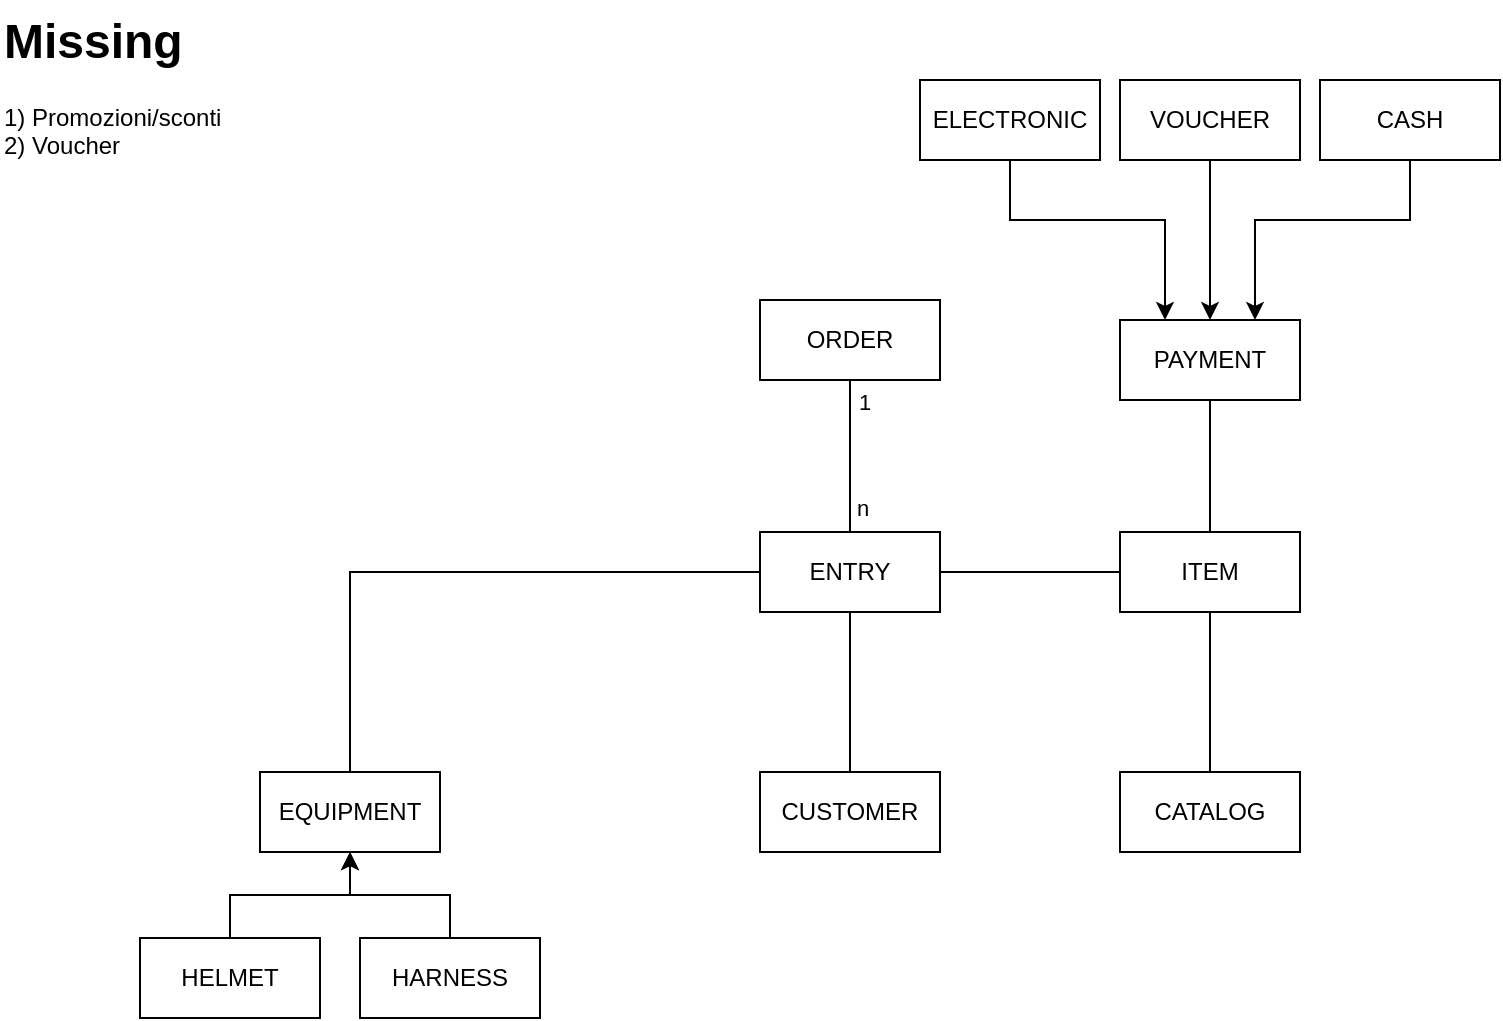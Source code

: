 <mxfile version="24.2.1" type="github">
  <diagram name="Pagina-1" id="jJnESbs7p5enPKDtaaTV">
    <mxGraphModel dx="1050" dy="566" grid="1" gridSize="10" guides="1" tooltips="1" connect="1" arrows="1" fold="1" page="1" pageScale="1" pageWidth="827" pageHeight="1169" math="0" shadow="0">
      <root>
        <mxCell id="0" />
        <mxCell id="1" parent="0" />
        <mxCell id="q3DxBHmQQCRVyKxhGtg1-1" value="EQUIPMENT" style="rounded=0;whiteSpace=wrap;html=1;" vertex="1" parent="1">
          <mxGeometry x="130" y="386" width="90" height="40" as="geometry" />
        </mxCell>
        <mxCell id="q3DxBHmQQCRVyKxhGtg1-5" style="edgeStyle=orthogonalEdgeStyle;rounded=0;orthogonalLoop=1;jettySize=auto;html=1;entryX=0.5;entryY=1;entryDx=0;entryDy=0;" edge="1" parent="1" source="q3DxBHmQQCRVyKxhGtg1-2" target="q3DxBHmQQCRVyKxhGtg1-1">
          <mxGeometry relative="1" as="geometry" />
        </mxCell>
        <mxCell id="q3DxBHmQQCRVyKxhGtg1-2" value="HELMET" style="rounded=0;whiteSpace=wrap;html=1;" vertex="1" parent="1">
          <mxGeometry x="70" y="469" width="90" height="40" as="geometry" />
        </mxCell>
        <mxCell id="q3DxBHmQQCRVyKxhGtg1-6" style="edgeStyle=orthogonalEdgeStyle;rounded=0;orthogonalLoop=1;jettySize=auto;html=1;entryX=0.5;entryY=1;entryDx=0;entryDy=0;" edge="1" parent="1" source="q3DxBHmQQCRVyKxhGtg1-3" target="q3DxBHmQQCRVyKxhGtg1-1">
          <mxGeometry relative="1" as="geometry" />
        </mxCell>
        <mxCell id="q3DxBHmQQCRVyKxhGtg1-3" value="HARNESS" style="rounded=0;whiteSpace=wrap;html=1;" vertex="1" parent="1">
          <mxGeometry x="180" y="469" width="90" height="40" as="geometry" />
        </mxCell>
        <mxCell id="q3DxBHmQQCRVyKxhGtg1-12" style="edgeStyle=orthogonalEdgeStyle;rounded=0;orthogonalLoop=1;jettySize=auto;html=1;entryX=0.5;entryY=1;entryDx=0;entryDy=0;endArrow=none;endFill=0;" edge="1" parent="1" source="q3DxBHmQQCRVyKxhGtg1-8" target="q3DxBHmQQCRVyKxhGtg1-11">
          <mxGeometry relative="1" as="geometry" />
        </mxCell>
        <mxCell id="q3DxBHmQQCRVyKxhGtg1-13" value="n" style="edgeLabel;html=1;align=center;verticalAlign=middle;resizable=0;points=[];" vertex="1" connectable="0" parent="q3DxBHmQQCRVyKxhGtg1-12">
          <mxGeometry x="-0.605" y="1" relative="1" as="geometry">
            <mxPoint x="7" y="3" as="offset" />
          </mxGeometry>
        </mxCell>
        <mxCell id="q3DxBHmQQCRVyKxhGtg1-14" value="1" style="edgeLabel;html=1;align=center;verticalAlign=middle;resizable=0;points=[];" vertex="1" connectable="0" parent="q3DxBHmQQCRVyKxhGtg1-12">
          <mxGeometry x="0.711" y="-2" relative="1" as="geometry">
            <mxPoint x="5" as="offset" />
          </mxGeometry>
        </mxCell>
        <mxCell id="q3DxBHmQQCRVyKxhGtg1-15" style="edgeStyle=orthogonalEdgeStyle;rounded=0;orthogonalLoop=1;jettySize=auto;html=1;entryX=0.5;entryY=0;entryDx=0;entryDy=0;endArrow=none;endFill=0;" edge="1" parent="1" source="q3DxBHmQQCRVyKxhGtg1-8" target="q3DxBHmQQCRVyKxhGtg1-1">
          <mxGeometry relative="1" as="geometry" />
        </mxCell>
        <mxCell id="q3DxBHmQQCRVyKxhGtg1-21" style="edgeStyle=orthogonalEdgeStyle;rounded=0;orthogonalLoop=1;jettySize=auto;html=1;entryX=0;entryY=0.5;entryDx=0;entryDy=0;endArrow=none;endFill=0;" edge="1" parent="1" source="q3DxBHmQQCRVyKxhGtg1-8" target="q3DxBHmQQCRVyKxhGtg1-20">
          <mxGeometry relative="1" as="geometry" />
        </mxCell>
        <mxCell id="q3DxBHmQQCRVyKxhGtg1-8" value="ENTRY" style="rounded=0;whiteSpace=wrap;html=1;" vertex="1" parent="1">
          <mxGeometry x="380" y="266" width="90" height="40" as="geometry" />
        </mxCell>
        <mxCell id="q3DxBHmQQCRVyKxhGtg1-11" value="ORDER" style="rounded=0;whiteSpace=wrap;html=1;" vertex="1" parent="1">
          <mxGeometry x="380" y="150" width="90" height="40" as="geometry" />
        </mxCell>
        <mxCell id="q3DxBHmQQCRVyKxhGtg1-19" style="edgeStyle=orthogonalEdgeStyle;rounded=0;orthogonalLoop=1;jettySize=auto;html=1;entryX=0.5;entryY=1;entryDx=0;entryDy=0;endArrow=none;endFill=0;" edge="1" parent="1" source="q3DxBHmQQCRVyKxhGtg1-18" target="q3DxBHmQQCRVyKxhGtg1-8">
          <mxGeometry relative="1" as="geometry" />
        </mxCell>
        <mxCell id="q3DxBHmQQCRVyKxhGtg1-18" value="CUSTOMER" style="rounded=0;whiteSpace=wrap;html=1;" vertex="1" parent="1">
          <mxGeometry x="380" y="386" width="90" height="40" as="geometry" />
        </mxCell>
        <mxCell id="q3DxBHmQQCRVyKxhGtg1-23" style="edgeStyle=orthogonalEdgeStyle;rounded=0;orthogonalLoop=1;jettySize=auto;html=1;entryX=0.5;entryY=0;entryDx=0;entryDy=0;endArrow=none;endFill=0;" edge="1" parent="1" source="q3DxBHmQQCRVyKxhGtg1-20" target="q3DxBHmQQCRVyKxhGtg1-22">
          <mxGeometry relative="1" as="geometry" />
        </mxCell>
        <mxCell id="q3DxBHmQQCRVyKxhGtg1-32" style="edgeStyle=orthogonalEdgeStyle;rounded=0;orthogonalLoop=1;jettySize=auto;html=1;exitX=0.5;exitY=0;exitDx=0;exitDy=0;entryX=0.5;entryY=1;entryDx=0;entryDy=0;endArrow=none;endFill=0;" edge="1" parent="1" source="q3DxBHmQQCRVyKxhGtg1-20" target="q3DxBHmQQCRVyKxhGtg1-25">
          <mxGeometry relative="1" as="geometry" />
        </mxCell>
        <mxCell id="q3DxBHmQQCRVyKxhGtg1-20" value="ITEM" style="rounded=0;whiteSpace=wrap;html=1;" vertex="1" parent="1">
          <mxGeometry x="560" y="266" width="90" height="40" as="geometry" />
        </mxCell>
        <mxCell id="q3DxBHmQQCRVyKxhGtg1-22" value="CATALOG" style="rounded=0;whiteSpace=wrap;html=1;" vertex="1" parent="1">
          <mxGeometry x="560" y="386" width="90" height="40" as="geometry" />
        </mxCell>
        <mxCell id="q3DxBHmQQCRVyKxhGtg1-24" value="&lt;h1 style=&quot;margin-top: 0px;&quot;&gt;Missing&lt;/h1&gt;&lt;div&gt;1) Promozioni/sconti&lt;br&gt;2) Voucher&lt;br&gt;&lt;/div&gt;" style="text;html=1;whiteSpace=wrap;overflow=hidden;rounded=0;" vertex="1" parent="1">
          <mxGeometry width="180" height="120" as="geometry" />
        </mxCell>
        <mxCell id="q3DxBHmQQCRVyKxhGtg1-25" value="PAYMENT" style="rounded=0;whiteSpace=wrap;html=1;" vertex="1" parent="1">
          <mxGeometry x="560" y="160" width="90" height="40" as="geometry" />
        </mxCell>
        <mxCell id="q3DxBHmQQCRVyKxhGtg1-31" style="edgeStyle=orthogonalEdgeStyle;rounded=0;orthogonalLoop=1;jettySize=auto;html=1;entryX=0.5;entryY=0;entryDx=0;entryDy=0;" edge="1" parent="1" source="q3DxBHmQQCRVyKxhGtg1-26" target="q3DxBHmQQCRVyKxhGtg1-25">
          <mxGeometry relative="1" as="geometry" />
        </mxCell>
        <mxCell id="q3DxBHmQQCRVyKxhGtg1-26" value="VOUCHER" style="rounded=0;whiteSpace=wrap;html=1;" vertex="1" parent="1">
          <mxGeometry x="560" y="40" width="90" height="40" as="geometry" />
        </mxCell>
        <mxCell id="q3DxBHmQQCRVyKxhGtg1-30" style="edgeStyle=orthogonalEdgeStyle;rounded=0;orthogonalLoop=1;jettySize=auto;html=1;entryX=0.75;entryY=0;entryDx=0;entryDy=0;" edge="1" parent="1" source="q3DxBHmQQCRVyKxhGtg1-27" target="q3DxBHmQQCRVyKxhGtg1-25">
          <mxGeometry relative="1" as="geometry">
            <Array as="points">
              <mxPoint x="705" y="110" />
              <mxPoint x="628" y="110" />
            </Array>
          </mxGeometry>
        </mxCell>
        <mxCell id="q3DxBHmQQCRVyKxhGtg1-27" value="CASH" style="rounded=0;whiteSpace=wrap;html=1;" vertex="1" parent="1">
          <mxGeometry x="660" y="40" width="90" height="40" as="geometry" />
        </mxCell>
        <mxCell id="q3DxBHmQQCRVyKxhGtg1-29" style="edgeStyle=orthogonalEdgeStyle;rounded=0;orthogonalLoop=1;jettySize=auto;html=1;entryX=0.25;entryY=0;entryDx=0;entryDy=0;" edge="1" parent="1" source="q3DxBHmQQCRVyKxhGtg1-28" target="q3DxBHmQQCRVyKxhGtg1-25">
          <mxGeometry relative="1" as="geometry">
            <Array as="points">
              <mxPoint x="505" y="110" />
              <mxPoint x="583" y="110" />
            </Array>
          </mxGeometry>
        </mxCell>
        <mxCell id="q3DxBHmQQCRVyKxhGtg1-28" value="ELECTRONIC" style="rounded=0;whiteSpace=wrap;html=1;" vertex="1" parent="1">
          <mxGeometry x="460" y="40" width="90" height="40" as="geometry" />
        </mxCell>
      </root>
    </mxGraphModel>
  </diagram>
</mxfile>
